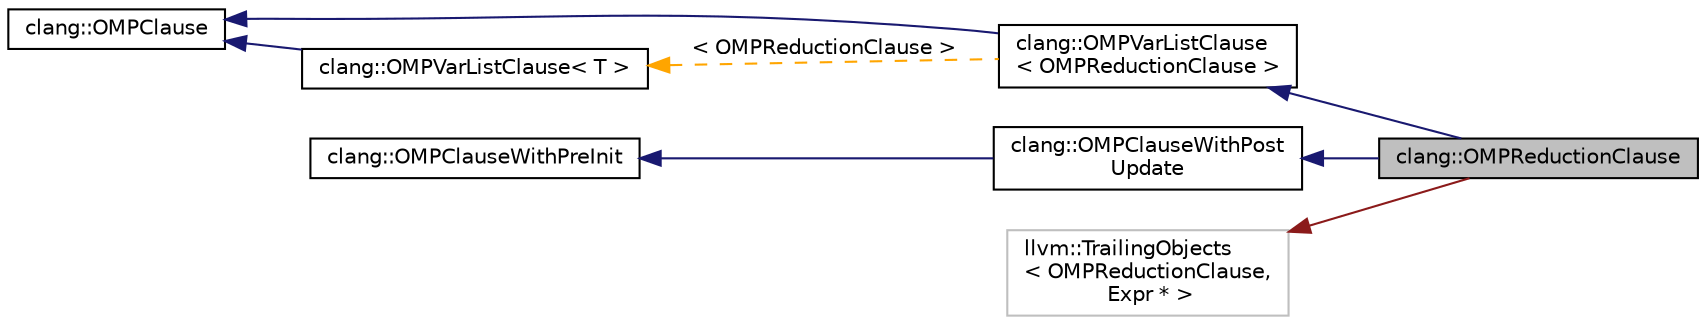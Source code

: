 digraph "clang::OMPReductionClause"
{
 // LATEX_PDF_SIZE
  bgcolor="transparent";
  edge [fontname="Helvetica",fontsize="10",labelfontname="Helvetica",labelfontsize="10"];
  node [fontname="Helvetica",fontsize="10",shape=record];
  rankdir="LR";
  Node1 [label="clang::OMPReductionClause",height=0.2,width=0.4,color="black", fillcolor="grey75", style="filled", fontcolor="black",tooltip="This represents clause 'reduction' in the '#pragma omp ...' directives."];
  Node2 -> Node1 [dir="back",color="midnightblue",fontsize="10",style="solid",fontname="Helvetica"];
  Node2 [label="clang::OMPVarListClause\l\< OMPReductionClause \>",height=0.2,width=0.4,color="black",URL="$classclang_1_1OMPVarListClause.html",tooltip=" "];
  Node3 -> Node2 [dir="back",color="midnightblue",fontsize="10",style="solid",fontname="Helvetica"];
  Node3 [label="clang::OMPClause",height=0.2,width=0.4,color="black",URL="$classclang_1_1OMPClause.html",tooltip="This is a basic class for representing single OpenMP clause."];
  Node4 -> Node2 [dir="back",color="orange",fontsize="10",style="dashed",label=" \< OMPReductionClause \>" ,fontname="Helvetica"];
  Node4 [label="clang::OMPVarListClause\< T \>",height=0.2,width=0.4,color="black",URL="$classclang_1_1OMPVarListClause.html",tooltip="This represents clauses with the list of variables like 'private', 'firstprivate',..."];
  Node3 -> Node4 [dir="back",color="midnightblue",fontsize="10",style="solid",fontname="Helvetica"];
  Node5 -> Node1 [dir="back",color="midnightblue",fontsize="10",style="solid",fontname="Helvetica"];
  Node5 [label="clang::OMPClauseWithPost\lUpdate",height=0.2,width=0.4,color="black",URL="$classclang_1_1OMPClauseWithPostUpdate.html",tooltip="Class that handles post-update expression for some clauses, like 'lastprivate', 'reduction' etc."];
  Node6 -> Node5 [dir="back",color="midnightblue",fontsize="10",style="solid",fontname="Helvetica"];
  Node6 [label="clang::OMPClauseWithPreInit",height=0.2,width=0.4,color="black",URL="$classclang_1_1OMPClauseWithPreInit.html",tooltip="Class that handles pre-initialization statement for some clauses, like 'shedule', 'firstprivate' etc."];
  Node7 -> Node1 [dir="back",color="firebrick4",fontsize="10",style="solid",fontname="Helvetica"];
  Node7 [label="llvm::TrailingObjects\l\< OMPReductionClause,\l Expr * \>",height=0.2,width=0.4,color="grey75",tooltip=" "];
}
